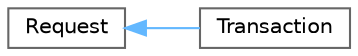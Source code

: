 digraph "Graphical Class Hierarchy"
{
 // LATEX_PDF_SIZE
  bgcolor="transparent";
  edge [fontname=Helvetica,fontsize=10,labelfontname=Helvetica,labelfontsize=10];
  node [fontname=Helvetica,fontsize=10,shape=box,height=0.2,width=0.4];
  rankdir="LR";
  Node0 [id="Node000000",label="Request",height=0.2,width=0.4,color="grey40", fillcolor="white", style="filled",URL="$class_request.html",tooltip=" "];
  Node0 -> Node1 [id="edge7_Node000000_Node000001",dir="back",color="steelblue1",style="solid",tooltip=" "];
  Node1 [id="Node000001",label="Transaction",height=0.2,width=0.4,color="grey40", fillcolor="white", style="filled",URL="$class_transaction.html",tooltip=" "];
}
